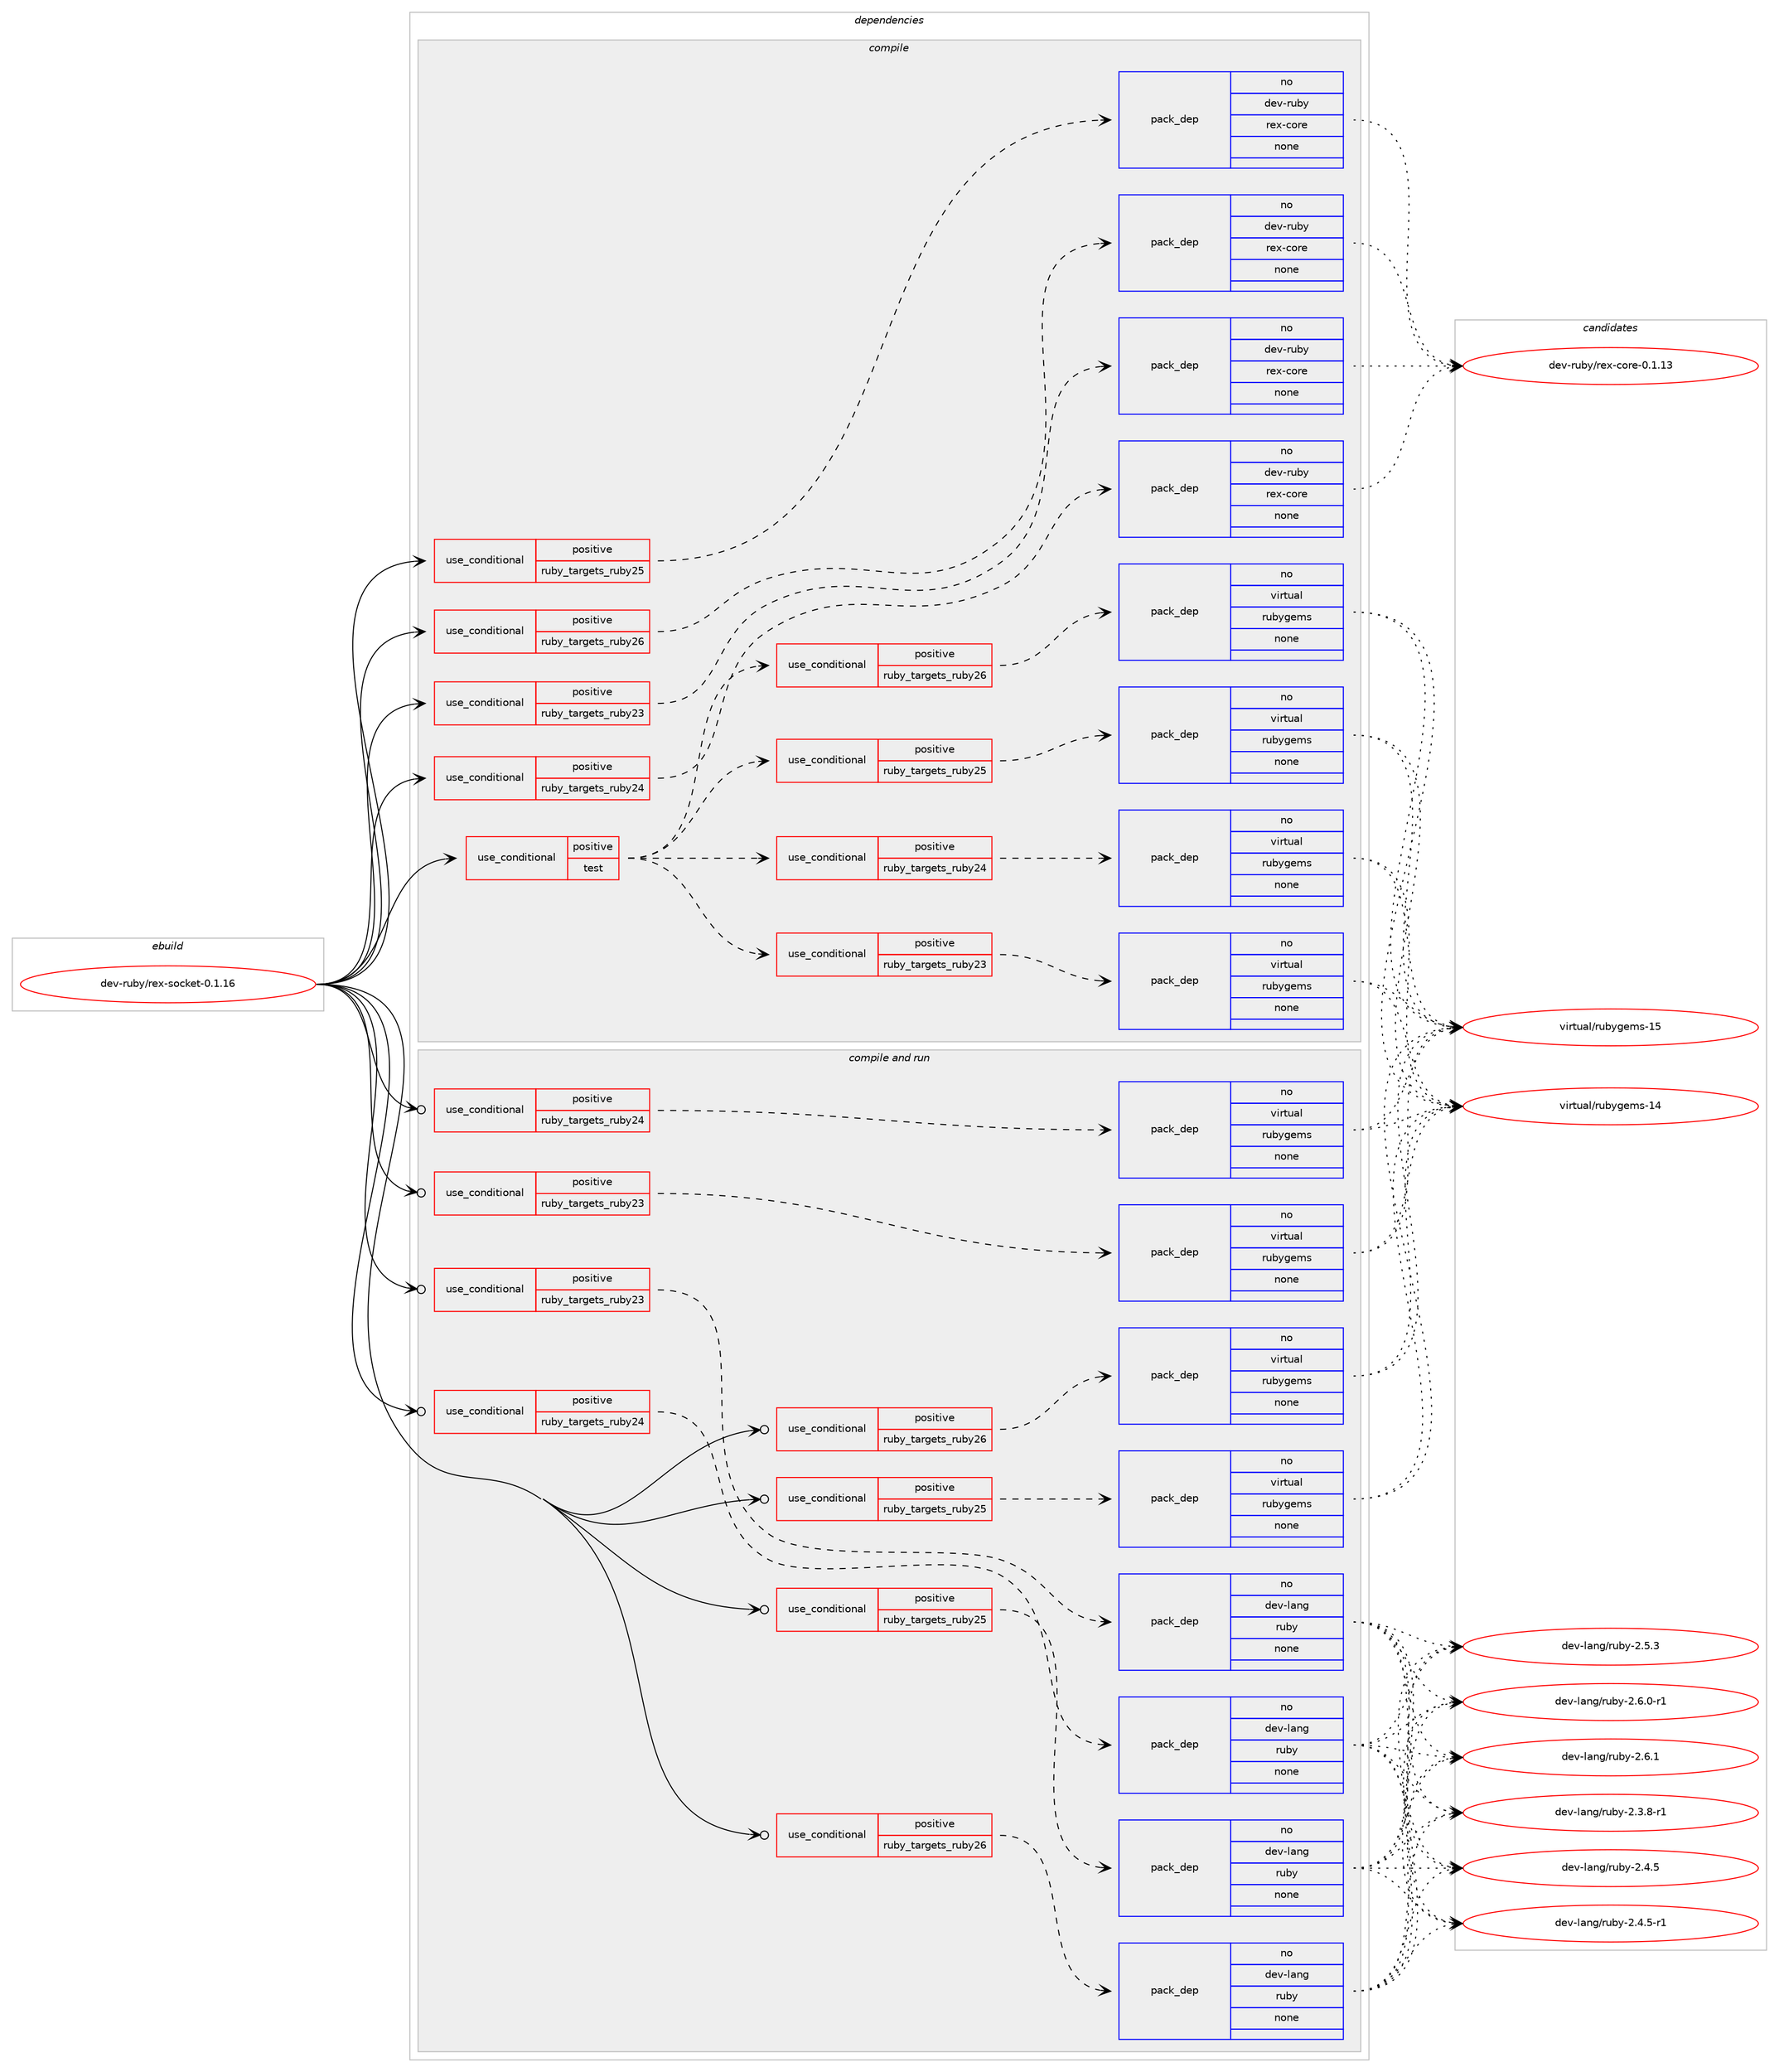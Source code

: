 digraph prolog {

# *************
# Graph options
# *************

newrank=true;
concentrate=true;
compound=true;
graph [rankdir=LR,fontname=Helvetica,fontsize=10,ranksep=1.5];#, ranksep=2.5, nodesep=0.2];
edge  [arrowhead=vee];
node  [fontname=Helvetica,fontsize=10];

# **********
# The ebuild
# **********

subgraph cluster_leftcol {
color=gray;
rank=same;
label=<<i>ebuild</i>>;
id [label="dev-ruby/rex-socket-0.1.16", color=red, width=4, href="../dev-ruby/rex-socket-0.1.16.svg"];
}

# ****************
# The dependencies
# ****************

subgraph cluster_midcol {
color=gray;
label=<<i>dependencies</i>>;
subgraph cluster_compile {
fillcolor="#eeeeee";
style=filled;
label=<<i>compile</i>>;
subgraph cond413038 {
dependency1518659 [label=<<TABLE BORDER="0" CELLBORDER="1" CELLSPACING="0" CELLPADDING="4"><TR><TD ROWSPAN="3" CELLPADDING="10">use_conditional</TD></TR><TR><TD>positive</TD></TR><TR><TD>ruby_targets_ruby23</TD></TR></TABLE>>, shape=none, color=red];
subgraph pack1082115 {
dependency1518660 [label=<<TABLE BORDER="0" CELLBORDER="1" CELLSPACING="0" CELLPADDING="4" WIDTH="220"><TR><TD ROWSPAN="6" CELLPADDING="30">pack_dep</TD></TR><TR><TD WIDTH="110">no</TD></TR><TR><TD>dev-ruby</TD></TR><TR><TD>rex-core</TD></TR><TR><TD>none</TD></TR><TR><TD></TD></TR></TABLE>>, shape=none, color=blue];
}
dependency1518659:e -> dependency1518660:w [weight=20,style="dashed",arrowhead="vee"];
}
id:e -> dependency1518659:w [weight=20,style="solid",arrowhead="vee"];
subgraph cond413039 {
dependency1518661 [label=<<TABLE BORDER="0" CELLBORDER="1" CELLSPACING="0" CELLPADDING="4"><TR><TD ROWSPAN="3" CELLPADDING="10">use_conditional</TD></TR><TR><TD>positive</TD></TR><TR><TD>ruby_targets_ruby24</TD></TR></TABLE>>, shape=none, color=red];
subgraph pack1082116 {
dependency1518662 [label=<<TABLE BORDER="0" CELLBORDER="1" CELLSPACING="0" CELLPADDING="4" WIDTH="220"><TR><TD ROWSPAN="6" CELLPADDING="30">pack_dep</TD></TR><TR><TD WIDTH="110">no</TD></TR><TR><TD>dev-ruby</TD></TR><TR><TD>rex-core</TD></TR><TR><TD>none</TD></TR><TR><TD></TD></TR></TABLE>>, shape=none, color=blue];
}
dependency1518661:e -> dependency1518662:w [weight=20,style="dashed",arrowhead="vee"];
}
id:e -> dependency1518661:w [weight=20,style="solid",arrowhead="vee"];
subgraph cond413040 {
dependency1518663 [label=<<TABLE BORDER="0" CELLBORDER="1" CELLSPACING="0" CELLPADDING="4"><TR><TD ROWSPAN="3" CELLPADDING="10">use_conditional</TD></TR><TR><TD>positive</TD></TR><TR><TD>ruby_targets_ruby25</TD></TR></TABLE>>, shape=none, color=red];
subgraph pack1082117 {
dependency1518664 [label=<<TABLE BORDER="0" CELLBORDER="1" CELLSPACING="0" CELLPADDING="4" WIDTH="220"><TR><TD ROWSPAN="6" CELLPADDING="30">pack_dep</TD></TR><TR><TD WIDTH="110">no</TD></TR><TR><TD>dev-ruby</TD></TR><TR><TD>rex-core</TD></TR><TR><TD>none</TD></TR><TR><TD></TD></TR></TABLE>>, shape=none, color=blue];
}
dependency1518663:e -> dependency1518664:w [weight=20,style="dashed",arrowhead="vee"];
}
id:e -> dependency1518663:w [weight=20,style="solid",arrowhead="vee"];
subgraph cond413041 {
dependency1518665 [label=<<TABLE BORDER="0" CELLBORDER="1" CELLSPACING="0" CELLPADDING="4"><TR><TD ROWSPAN="3" CELLPADDING="10">use_conditional</TD></TR><TR><TD>positive</TD></TR><TR><TD>ruby_targets_ruby26</TD></TR></TABLE>>, shape=none, color=red];
subgraph pack1082118 {
dependency1518666 [label=<<TABLE BORDER="0" CELLBORDER="1" CELLSPACING="0" CELLPADDING="4" WIDTH="220"><TR><TD ROWSPAN="6" CELLPADDING="30">pack_dep</TD></TR><TR><TD WIDTH="110">no</TD></TR><TR><TD>dev-ruby</TD></TR><TR><TD>rex-core</TD></TR><TR><TD>none</TD></TR><TR><TD></TD></TR></TABLE>>, shape=none, color=blue];
}
dependency1518665:e -> dependency1518666:w [weight=20,style="dashed",arrowhead="vee"];
}
id:e -> dependency1518665:w [weight=20,style="solid",arrowhead="vee"];
subgraph cond413042 {
dependency1518667 [label=<<TABLE BORDER="0" CELLBORDER="1" CELLSPACING="0" CELLPADDING="4"><TR><TD ROWSPAN="3" CELLPADDING="10">use_conditional</TD></TR><TR><TD>positive</TD></TR><TR><TD>test</TD></TR></TABLE>>, shape=none, color=red];
subgraph cond413043 {
dependency1518668 [label=<<TABLE BORDER="0" CELLBORDER="1" CELLSPACING="0" CELLPADDING="4"><TR><TD ROWSPAN="3" CELLPADDING="10">use_conditional</TD></TR><TR><TD>positive</TD></TR><TR><TD>ruby_targets_ruby23</TD></TR></TABLE>>, shape=none, color=red];
subgraph pack1082119 {
dependency1518669 [label=<<TABLE BORDER="0" CELLBORDER="1" CELLSPACING="0" CELLPADDING="4" WIDTH="220"><TR><TD ROWSPAN="6" CELLPADDING="30">pack_dep</TD></TR><TR><TD WIDTH="110">no</TD></TR><TR><TD>virtual</TD></TR><TR><TD>rubygems</TD></TR><TR><TD>none</TD></TR><TR><TD></TD></TR></TABLE>>, shape=none, color=blue];
}
dependency1518668:e -> dependency1518669:w [weight=20,style="dashed",arrowhead="vee"];
}
dependency1518667:e -> dependency1518668:w [weight=20,style="dashed",arrowhead="vee"];
subgraph cond413044 {
dependency1518670 [label=<<TABLE BORDER="0" CELLBORDER="1" CELLSPACING="0" CELLPADDING="4"><TR><TD ROWSPAN="3" CELLPADDING="10">use_conditional</TD></TR><TR><TD>positive</TD></TR><TR><TD>ruby_targets_ruby24</TD></TR></TABLE>>, shape=none, color=red];
subgraph pack1082120 {
dependency1518671 [label=<<TABLE BORDER="0" CELLBORDER="1" CELLSPACING="0" CELLPADDING="4" WIDTH="220"><TR><TD ROWSPAN="6" CELLPADDING="30">pack_dep</TD></TR><TR><TD WIDTH="110">no</TD></TR><TR><TD>virtual</TD></TR><TR><TD>rubygems</TD></TR><TR><TD>none</TD></TR><TR><TD></TD></TR></TABLE>>, shape=none, color=blue];
}
dependency1518670:e -> dependency1518671:w [weight=20,style="dashed",arrowhead="vee"];
}
dependency1518667:e -> dependency1518670:w [weight=20,style="dashed",arrowhead="vee"];
subgraph cond413045 {
dependency1518672 [label=<<TABLE BORDER="0" CELLBORDER="1" CELLSPACING="0" CELLPADDING="4"><TR><TD ROWSPAN="3" CELLPADDING="10">use_conditional</TD></TR><TR><TD>positive</TD></TR><TR><TD>ruby_targets_ruby25</TD></TR></TABLE>>, shape=none, color=red];
subgraph pack1082121 {
dependency1518673 [label=<<TABLE BORDER="0" CELLBORDER="1" CELLSPACING="0" CELLPADDING="4" WIDTH="220"><TR><TD ROWSPAN="6" CELLPADDING="30">pack_dep</TD></TR><TR><TD WIDTH="110">no</TD></TR><TR><TD>virtual</TD></TR><TR><TD>rubygems</TD></TR><TR><TD>none</TD></TR><TR><TD></TD></TR></TABLE>>, shape=none, color=blue];
}
dependency1518672:e -> dependency1518673:w [weight=20,style="dashed",arrowhead="vee"];
}
dependency1518667:e -> dependency1518672:w [weight=20,style="dashed",arrowhead="vee"];
subgraph cond413046 {
dependency1518674 [label=<<TABLE BORDER="0" CELLBORDER="1" CELLSPACING="0" CELLPADDING="4"><TR><TD ROWSPAN="3" CELLPADDING="10">use_conditional</TD></TR><TR><TD>positive</TD></TR><TR><TD>ruby_targets_ruby26</TD></TR></TABLE>>, shape=none, color=red];
subgraph pack1082122 {
dependency1518675 [label=<<TABLE BORDER="0" CELLBORDER="1" CELLSPACING="0" CELLPADDING="4" WIDTH="220"><TR><TD ROWSPAN="6" CELLPADDING="30">pack_dep</TD></TR><TR><TD WIDTH="110">no</TD></TR><TR><TD>virtual</TD></TR><TR><TD>rubygems</TD></TR><TR><TD>none</TD></TR><TR><TD></TD></TR></TABLE>>, shape=none, color=blue];
}
dependency1518674:e -> dependency1518675:w [weight=20,style="dashed",arrowhead="vee"];
}
dependency1518667:e -> dependency1518674:w [weight=20,style="dashed",arrowhead="vee"];
}
id:e -> dependency1518667:w [weight=20,style="solid",arrowhead="vee"];
}
subgraph cluster_compileandrun {
fillcolor="#eeeeee";
style=filled;
label=<<i>compile and run</i>>;
subgraph cond413047 {
dependency1518676 [label=<<TABLE BORDER="0" CELLBORDER="1" CELLSPACING="0" CELLPADDING="4"><TR><TD ROWSPAN="3" CELLPADDING="10">use_conditional</TD></TR><TR><TD>positive</TD></TR><TR><TD>ruby_targets_ruby23</TD></TR></TABLE>>, shape=none, color=red];
subgraph pack1082123 {
dependency1518677 [label=<<TABLE BORDER="0" CELLBORDER="1" CELLSPACING="0" CELLPADDING="4" WIDTH="220"><TR><TD ROWSPAN="6" CELLPADDING="30">pack_dep</TD></TR><TR><TD WIDTH="110">no</TD></TR><TR><TD>dev-lang</TD></TR><TR><TD>ruby</TD></TR><TR><TD>none</TD></TR><TR><TD></TD></TR></TABLE>>, shape=none, color=blue];
}
dependency1518676:e -> dependency1518677:w [weight=20,style="dashed",arrowhead="vee"];
}
id:e -> dependency1518676:w [weight=20,style="solid",arrowhead="odotvee"];
subgraph cond413048 {
dependency1518678 [label=<<TABLE BORDER="0" CELLBORDER="1" CELLSPACING="0" CELLPADDING="4"><TR><TD ROWSPAN="3" CELLPADDING="10">use_conditional</TD></TR><TR><TD>positive</TD></TR><TR><TD>ruby_targets_ruby23</TD></TR></TABLE>>, shape=none, color=red];
subgraph pack1082124 {
dependency1518679 [label=<<TABLE BORDER="0" CELLBORDER="1" CELLSPACING="0" CELLPADDING="4" WIDTH="220"><TR><TD ROWSPAN="6" CELLPADDING="30">pack_dep</TD></TR><TR><TD WIDTH="110">no</TD></TR><TR><TD>virtual</TD></TR><TR><TD>rubygems</TD></TR><TR><TD>none</TD></TR><TR><TD></TD></TR></TABLE>>, shape=none, color=blue];
}
dependency1518678:e -> dependency1518679:w [weight=20,style="dashed",arrowhead="vee"];
}
id:e -> dependency1518678:w [weight=20,style="solid",arrowhead="odotvee"];
subgraph cond413049 {
dependency1518680 [label=<<TABLE BORDER="0" CELLBORDER="1" CELLSPACING="0" CELLPADDING="4"><TR><TD ROWSPAN="3" CELLPADDING="10">use_conditional</TD></TR><TR><TD>positive</TD></TR><TR><TD>ruby_targets_ruby24</TD></TR></TABLE>>, shape=none, color=red];
subgraph pack1082125 {
dependency1518681 [label=<<TABLE BORDER="0" CELLBORDER="1" CELLSPACING="0" CELLPADDING="4" WIDTH="220"><TR><TD ROWSPAN="6" CELLPADDING="30">pack_dep</TD></TR><TR><TD WIDTH="110">no</TD></TR><TR><TD>dev-lang</TD></TR><TR><TD>ruby</TD></TR><TR><TD>none</TD></TR><TR><TD></TD></TR></TABLE>>, shape=none, color=blue];
}
dependency1518680:e -> dependency1518681:w [weight=20,style="dashed",arrowhead="vee"];
}
id:e -> dependency1518680:w [weight=20,style="solid",arrowhead="odotvee"];
subgraph cond413050 {
dependency1518682 [label=<<TABLE BORDER="0" CELLBORDER="1" CELLSPACING="0" CELLPADDING="4"><TR><TD ROWSPAN="3" CELLPADDING="10">use_conditional</TD></TR><TR><TD>positive</TD></TR><TR><TD>ruby_targets_ruby24</TD></TR></TABLE>>, shape=none, color=red];
subgraph pack1082126 {
dependency1518683 [label=<<TABLE BORDER="0" CELLBORDER="1" CELLSPACING="0" CELLPADDING="4" WIDTH="220"><TR><TD ROWSPAN="6" CELLPADDING="30">pack_dep</TD></TR><TR><TD WIDTH="110">no</TD></TR><TR><TD>virtual</TD></TR><TR><TD>rubygems</TD></TR><TR><TD>none</TD></TR><TR><TD></TD></TR></TABLE>>, shape=none, color=blue];
}
dependency1518682:e -> dependency1518683:w [weight=20,style="dashed",arrowhead="vee"];
}
id:e -> dependency1518682:w [weight=20,style="solid",arrowhead="odotvee"];
subgraph cond413051 {
dependency1518684 [label=<<TABLE BORDER="0" CELLBORDER="1" CELLSPACING="0" CELLPADDING="4"><TR><TD ROWSPAN="3" CELLPADDING="10">use_conditional</TD></TR><TR><TD>positive</TD></TR><TR><TD>ruby_targets_ruby25</TD></TR></TABLE>>, shape=none, color=red];
subgraph pack1082127 {
dependency1518685 [label=<<TABLE BORDER="0" CELLBORDER="1" CELLSPACING="0" CELLPADDING="4" WIDTH="220"><TR><TD ROWSPAN="6" CELLPADDING="30">pack_dep</TD></TR><TR><TD WIDTH="110">no</TD></TR><TR><TD>dev-lang</TD></TR><TR><TD>ruby</TD></TR><TR><TD>none</TD></TR><TR><TD></TD></TR></TABLE>>, shape=none, color=blue];
}
dependency1518684:e -> dependency1518685:w [weight=20,style="dashed",arrowhead="vee"];
}
id:e -> dependency1518684:w [weight=20,style="solid",arrowhead="odotvee"];
subgraph cond413052 {
dependency1518686 [label=<<TABLE BORDER="0" CELLBORDER="1" CELLSPACING="0" CELLPADDING="4"><TR><TD ROWSPAN="3" CELLPADDING="10">use_conditional</TD></TR><TR><TD>positive</TD></TR><TR><TD>ruby_targets_ruby25</TD></TR></TABLE>>, shape=none, color=red];
subgraph pack1082128 {
dependency1518687 [label=<<TABLE BORDER="0" CELLBORDER="1" CELLSPACING="0" CELLPADDING="4" WIDTH="220"><TR><TD ROWSPAN="6" CELLPADDING="30">pack_dep</TD></TR><TR><TD WIDTH="110">no</TD></TR><TR><TD>virtual</TD></TR><TR><TD>rubygems</TD></TR><TR><TD>none</TD></TR><TR><TD></TD></TR></TABLE>>, shape=none, color=blue];
}
dependency1518686:e -> dependency1518687:w [weight=20,style="dashed",arrowhead="vee"];
}
id:e -> dependency1518686:w [weight=20,style="solid",arrowhead="odotvee"];
subgraph cond413053 {
dependency1518688 [label=<<TABLE BORDER="0" CELLBORDER="1" CELLSPACING="0" CELLPADDING="4"><TR><TD ROWSPAN="3" CELLPADDING="10">use_conditional</TD></TR><TR><TD>positive</TD></TR><TR><TD>ruby_targets_ruby26</TD></TR></TABLE>>, shape=none, color=red];
subgraph pack1082129 {
dependency1518689 [label=<<TABLE BORDER="0" CELLBORDER="1" CELLSPACING="0" CELLPADDING="4" WIDTH="220"><TR><TD ROWSPAN="6" CELLPADDING="30">pack_dep</TD></TR><TR><TD WIDTH="110">no</TD></TR><TR><TD>dev-lang</TD></TR><TR><TD>ruby</TD></TR><TR><TD>none</TD></TR><TR><TD></TD></TR></TABLE>>, shape=none, color=blue];
}
dependency1518688:e -> dependency1518689:w [weight=20,style="dashed",arrowhead="vee"];
}
id:e -> dependency1518688:w [weight=20,style="solid",arrowhead="odotvee"];
subgraph cond413054 {
dependency1518690 [label=<<TABLE BORDER="0" CELLBORDER="1" CELLSPACING="0" CELLPADDING="4"><TR><TD ROWSPAN="3" CELLPADDING="10">use_conditional</TD></TR><TR><TD>positive</TD></TR><TR><TD>ruby_targets_ruby26</TD></TR></TABLE>>, shape=none, color=red];
subgraph pack1082130 {
dependency1518691 [label=<<TABLE BORDER="0" CELLBORDER="1" CELLSPACING="0" CELLPADDING="4" WIDTH="220"><TR><TD ROWSPAN="6" CELLPADDING="30">pack_dep</TD></TR><TR><TD WIDTH="110">no</TD></TR><TR><TD>virtual</TD></TR><TR><TD>rubygems</TD></TR><TR><TD>none</TD></TR><TR><TD></TD></TR></TABLE>>, shape=none, color=blue];
}
dependency1518690:e -> dependency1518691:w [weight=20,style="dashed",arrowhead="vee"];
}
id:e -> dependency1518690:w [weight=20,style="solid",arrowhead="odotvee"];
}
subgraph cluster_run {
fillcolor="#eeeeee";
style=filled;
label=<<i>run</i>>;
}
}

# **************
# The candidates
# **************

subgraph cluster_choices {
rank=same;
color=gray;
label=<<i>candidates</i>>;

subgraph choice1082115 {
color=black;
nodesep=1;
choice100101118451141179812147114101120459911111410145484649464951 [label="dev-ruby/rex-core-0.1.13", color=red, width=4,href="../dev-ruby/rex-core-0.1.13.svg"];
dependency1518660:e -> choice100101118451141179812147114101120459911111410145484649464951:w [style=dotted,weight="100"];
}
subgraph choice1082116 {
color=black;
nodesep=1;
choice100101118451141179812147114101120459911111410145484649464951 [label="dev-ruby/rex-core-0.1.13", color=red, width=4,href="../dev-ruby/rex-core-0.1.13.svg"];
dependency1518662:e -> choice100101118451141179812147114101120459911111410145484649464951:w [style=dotted,weight="100"];
}
subgraph choice1082117 {
color=black;
nodesep=1;
choice100101118451141179812147114101120459911111410145484649464951 [label="dev-ruby/rex-core-0.1.13", color=red, width=4,href="../dev-ruby/rex-core-0.1.13.svg"];
dependency1518664:e -> choice100101118451141179812147114101120459911111410145484649464951:w [style=dotted,weight="100"];
}
subgraph choice1082118 {
color=black;
nodesep=1;
choice100101118451141179812147114101120459911111410145484649464951 [label="dev-ruby/rex-core-0.1.13", color=red, width=4,href="../dev-ruby/rex-core-0.1.13.svg"];
dependency1518666:e -> choice100101118451141179812147114101120459911111410145484649464951:w [style=dotted,weight="100"];
}
subgraph choice1082119 {
color=black;
nodesep=1;
choice118105114116117971084711411798121103101109115454952 [label="virtual/rubygems-14", color=red, width=4,href="../virtual/rubygems-14.svg"];
choice118105114116117971084711411798121103101109115454953 [label="virtual/rubygems-15", color=red, width=4,href="../virtual/rubygems-15.svg"];
dependency1518669:e -> choice118105114116117971084711411798121103101109115454952:w [style=dotted,weight="100"];
dependency1518669:e -> choice118105114116117971084711411798121103101109115454953:w [style=dotted,weight="100"];
}
subgraph choice1082120 {
color=black;
nodesep=1;
choice118105114116117971084711411798121103101109115454952 [label="virtual/rubygems-14", color=red, width=4,href="../virtual/rubygems-14.svg"];
choice118105114116117971084711411798121103101109115454953 [label="virtual/rubygems-15", color=red, width=4,href="../virtual/rubygems-15.svg"];
dependency1518671:e -> choice118105114116117971084711411798121103101109115454952:w [style=dotted,weight="100"];
dependency1518671:e -> choice118105114116117971084711411798121103101109115454953:w [style=dotted,weight="100"];
}
subgraph choice1082121 {
color=black;
nodesep=1;
choice118105114116117971084711411798121103101109115454952 [label="virtual/rubygems-14", color=red, width=4,href="../virtual/rubygems-14.svg"];
choice118105114116117971084711411798121103101109115454953 [label="virtual/rubygems-15", color=red, width=4,href="../virtual/rubygems-15.svg"];
dependency1518673:e -> choice118105114116117971084711411798121103101109115454952:w [style=dotted,weight="100"];
dependency1518673:e -> choice118105114116117971084711411798121103101109115454953:w [style=dotted,weight="100"];
}
subgraph choice1082122 {
color=black;
nodesep=1;
choice118105114116117971084711411798121103101109115454952 [label="virtual/rubygems-14", color=red, width=4,href="../virtual/rubygems-14.svg"];
choice118105114116117971084711411798121103101109115454953 [label="virtual/rubygems-15", color=red, width=4,href="../virtual/rubygems-15.svg"];
dependency1518675:e -> choice118105114116117971084711411798121103101109115454952:w [style=dotted,weight="100"];
dependency1518675:e -> choice118105114116117971084711411798121103101109115454953:w [style=dotted,weight="100"];
}
subgraph choice1082123 {
color=black;
nodesep=1;
choice100101118451089711010347114117981214550465146564511449 [label="dev-lang/ruby-2.3.8-r1", color=red, width=4,href="../dev-lang/ruby-2.3.8-r1.svg"];
choice10010111845108971101034711411798121455046524653 [label="dev-lang/ruby-2.4.5", color=red, width=4,href="../dev-lang/ruby-2.4.5.svg"];
choice100101118451089711010347114117981214550465246534511449 [label="dev-lang/ruby-2.4.5-r1", color=red, width=4,href="../dev-lang/ruby-2.4.5-r1.svg"];
choice10010111845108971101034711411798121455046534651 [label="dev-lang/ruby-2.5.3", color=red, width=4,href="../dev-lang/ruby-2.5.3.svg"];
choice100101118451089711010347114117981214550465446484511449 [label="dev-lang/ruby-2.6.0-r1", color=red, width=4,href="../dev-lang/ruby-2.6.0-r1.svg"];
choice10010111845108971101034711411798121455046544649 [label="dev-lang/ruby-2.6.1", color=red, width=4,href="../dev-lang/ruby-2.6.1.svg"];
dependency1518677:e -> choice100101118451089711010347114117981214550465146564511449:w [style=dotted,weight="100"];
dependency1518677:e -> choice10010111845108971101034711411798121455046524653:w [style=dotted,weight="100"];
dependency1518677:e -> choice100101118451089711010347114117981214550465246534511449:w [style=dotted,weight="100"];
dependency1518677:e -> choice10010111845108971101034711411798121455046534651:w [style=dotted,weight="100"];
dependency1518677:e -> choice100101118451089711010347114117981214550465446484511449:w [style=dotted,weight="100"];
dependency1518677:e -> choice10010111845108971101034711411798121455046544649:w [style=dotted,weight="100"];
}
subgraph choice1082124 {
color=black;
nodesep=1;
choice118105114116117971084711411798121103101109115454952 [label="virtual/rubygems-14", color=red, width=4,href="../virtual/rubygems-14.svg"];
choice118105114116117971084711411798121103101109115454953 [label="virtual/rubygems-15", color=red, width=4,href="../virtual/rubygems-15.svg"];
dependency1518679:e -> choice118105114116117971084711411798121103101109115454952:w [style=dotted,weight="100"];
dependency1518679:e -> choice118105114116117971084711411798121103101109115454953:w [style=dotted,weight="100"];
}
subgraph choice1082125 {
color=black;
nodesep=1;
choice100101118451089711010347114117981214550465146564511449 [label="dev-lang/ruby-2.3.8-r1", color=red, width=4,href="../dev-lang/ruby-2.3.8-r1.svg"];
choice10010111845108971101034711411798121455046524653 [label="dev-lang/ruby-2.4.5", color=red, width=4,href="../dev-lang/ruby-2.4.5.svg"];
choice100101118451089711010347114117981214550465246534511449 [label="dev-lang/ruby-2.4.5-r1", color=red, width=4,href="../dev-lang/ruby-2.4.5-r1.svg"];
choice10010111845108971101034711411798121455046534651 [label="dev-lang/ruby-2.5.3", color=red, width=4,href="../dev-lang/ruby-2.5.3.svg"];
choice100101118451089711010347114117981214550465446484511449 [label="dev-lang/ruby-2.6.0-r1", color=red, width=4,href="../dev-lang/ruby-2.6.0-r1.svg"];
choice10010111845108971101034711411798121455046544649 [label="dev-lang/ruby-2.6.1", color=red, width=4,href="../dev-lang/ruby-2.6.1.svg"];
dependency1518681:e -> choice100101118451089711010347114117981214550465146564511449:w [style=dotted,weight="100"];
dependency1518681:e -> choice10010111845108971101034711411798121455046524653:w [style=dotted,weight="100"];
dependency1518681:e -> choice100101118451089711010347114117981214550465246534511449:w [style=dotted,weight="100"];
dependency1518681:e -> choice10010111845108971101034711411798121455046534651:w [style=dotted,weight="100"];
dependency1518681:e -> choice100101118451089711010347114117981214550465446484511449:w [style=dotted,weight="100"];
dependency1518681:e -> choice10010111845108971101034711411798121455046544649:w [style=dotted,weight="100"];
}
subgraph choice1082126 {
color=black;
nodesep=1;
choice118105114116117971084711411798121103101109115454952 [label="virtual/rubygems-14", color=red, width=4,href="../virtual/rubygems-14.svg"];
choice118105114116117971084711411798121103101109115454953 [label="virtual/rubygems-15", color=red, width=4,href="../virtual/rubygems-15.svg"];
dependency1518683:e -> choice118105114116117971084711411798121103101109115454952:w [style=dotted,weight="100"];
dependency1518683:e -> choice118105114116117971084711411798121103101109115454953:w [style=dotted,weight="100"];
}
subgraph choice1082127 {
color=black;
nodesep=1;
choice100101118451089711010347114117981214550465146564511449 [label="dev-lang/ruby-2.3.8-r1", color=red, width=4,href="../dev-lang/ruby-2.3.8-r1.svg"];
choice10010111845108971101034711411798121455046524653 [label="dev-lang/ruby-2.4.5", color=red, width=4,href="../dev-lang/ruby-2.4.5.svg"];
choice100101118451089711010347114117981214550465246534511449 [label="dev-lang/ruby-2.4.5-r1", color=red, width=4,href="../dev-lang/ruby-2.4.5-r1.svg"];
choice10010111845108971101034711411798121455046534651 [label="dev-lang/ruby-2.5.3", color=red, width=4,href="../dev-lang/ruby-2.5.3.svg"];
choice100101118451089711010347114117981214550465446484511449 [label="dev-lang/ruby-2.6.0-r1", color=red, width=4,href="../dev-lang/ruby-2.6.0-r1.svg"];
choice10010111845108971101034711411798121455046544649 [label="dev-lang/ruby-2.6.1", color=red, width=4,href="../dev-lang/ruby-2.6.1.svg"];
dependency1518685:e -> choice100101118451089711010347114117981214550465146564511449:w [style=dotted,weight="100"];
dependency1518685:e -> choice10010111845108971101034711411798121455046524653:w [style=dotted,weight="100"];
dependency1518685:e -> choice100101118451089711010347114117981214550465246534511449:w [style=dotted,weight="100"];
dependency1518685:e -> choice10010111845108971101034711411798121455046534651:w [style=dotted,weight="100"];
dependency1518685:e -> choice100101118451089711010347114117981214550465446484511449:w [style=dotted,weight="100"];
dependency1518685:e -> choice10010111845108971101034711411798121455046544649:w [style=dotted,weight="100"];
}
subgraph choice1082128 {
color=black;
nodesep=1;
choice118105114116117971084711411798121103101109115454952 [label="virtual/rubygems-14", color=red, width=4,href="../virtual/rubygems-14.svg"];
choice118105114116117971084711411798121103101109115454953 [label="virtual/rubygems-15", color=red, width=4,href="../virtual/rubygems-15.svg"];
dependency1518687:e -> choice118105114116117971084711411798121103101109115454952:w [style=dotted,weight="100"];
dependency1518687:e -> choice118105114116117971084711411798121103101109115454953:w [style=dotted,weight="100"];
}
subgraph choice1082129 {
color=black;
nodesep=1;
choice100101118451089711010347114117981214550465146564511449 [label="dev-lang/ruby-2.3.8-r1", color=red, width=4,href="../dev-lang/ruby-2.3.8-r1.svg"];
choice10010111845108971101034711411798121455046524653 [label="dev-lang/ruby-2.4.5", color=red, width=4,href="../dev-lang/ruby-2.4.5.svg"];
choice100101118451089711010347114117981214550465246534511449 [label="dev-lang/ruby-2.4.5-r1", color=red, width=4,href="../dev-lang/ruby-2.4.5-r1.svg"];
choice10010111845108971101034711411798121455046534651 [label="dev-lang/ruby-2.5.3", color=red, width=4,href="../dev-lang/ruby-2.5.3.svg"];
choice100101118451089711010347114117981214550465446484511449 [label="dev-lang/ruby-2.6.0-r1", color=red, width=4,href="../dev-lang/ruby-2.6.0-r1.svg"];
choice10010111845108971101034711411798121455046544649 [label="dev-lang/ruby-2.6.1", color=red, width=4,href="../dev-lang/ruby-2.6.1.svg"];
dependency1518689:e -> choice100101118451089711010347114117981214550465146564511449:w [style=dotted,weight="100"];
dependency1518689:e -> choice10010111845108971101034711411798121455046524653:w [style=dotted,weight="100"];
dependency1518689:e -> choice100101118451089711010347114117981214550465246534511449:w [style=dotted,weight="100"];
dependency1518689:e -> choice10010111845108971101034711411798121455046534651:w [style=dotted,weight="100"];
dependency1518689:e -> choice100101118451089711010347114117981214550465446484511449:w [style=dotted,weight="100"];
dependency1518689:e -> choice10010111845108971101034711411798121455046544649:w [style=dotted,weight="100"];
}
subgraph choice1082130 {
color=black;
nodesep=1;
choice118105114116117971084711411798121103101109115454952 [label="virtual/rubygems-14", color=red, width=4,href="../virtual/rubygems-14.svg"];
choice118105114116117971084711411798121103101109115454953 [label="virtual/rubygems-15", color=red, width=4,href="../virtual/rubygems-15.svg"];
dependency1518691:e -> choice118105114116117971084711411798121103101109115454952:w [style=dotted,weight="100"];
dependency1518691:e -> choice118105114116117971084711411798121103101109115454953:w [style=dotted,weight="100"];
}
}

}

